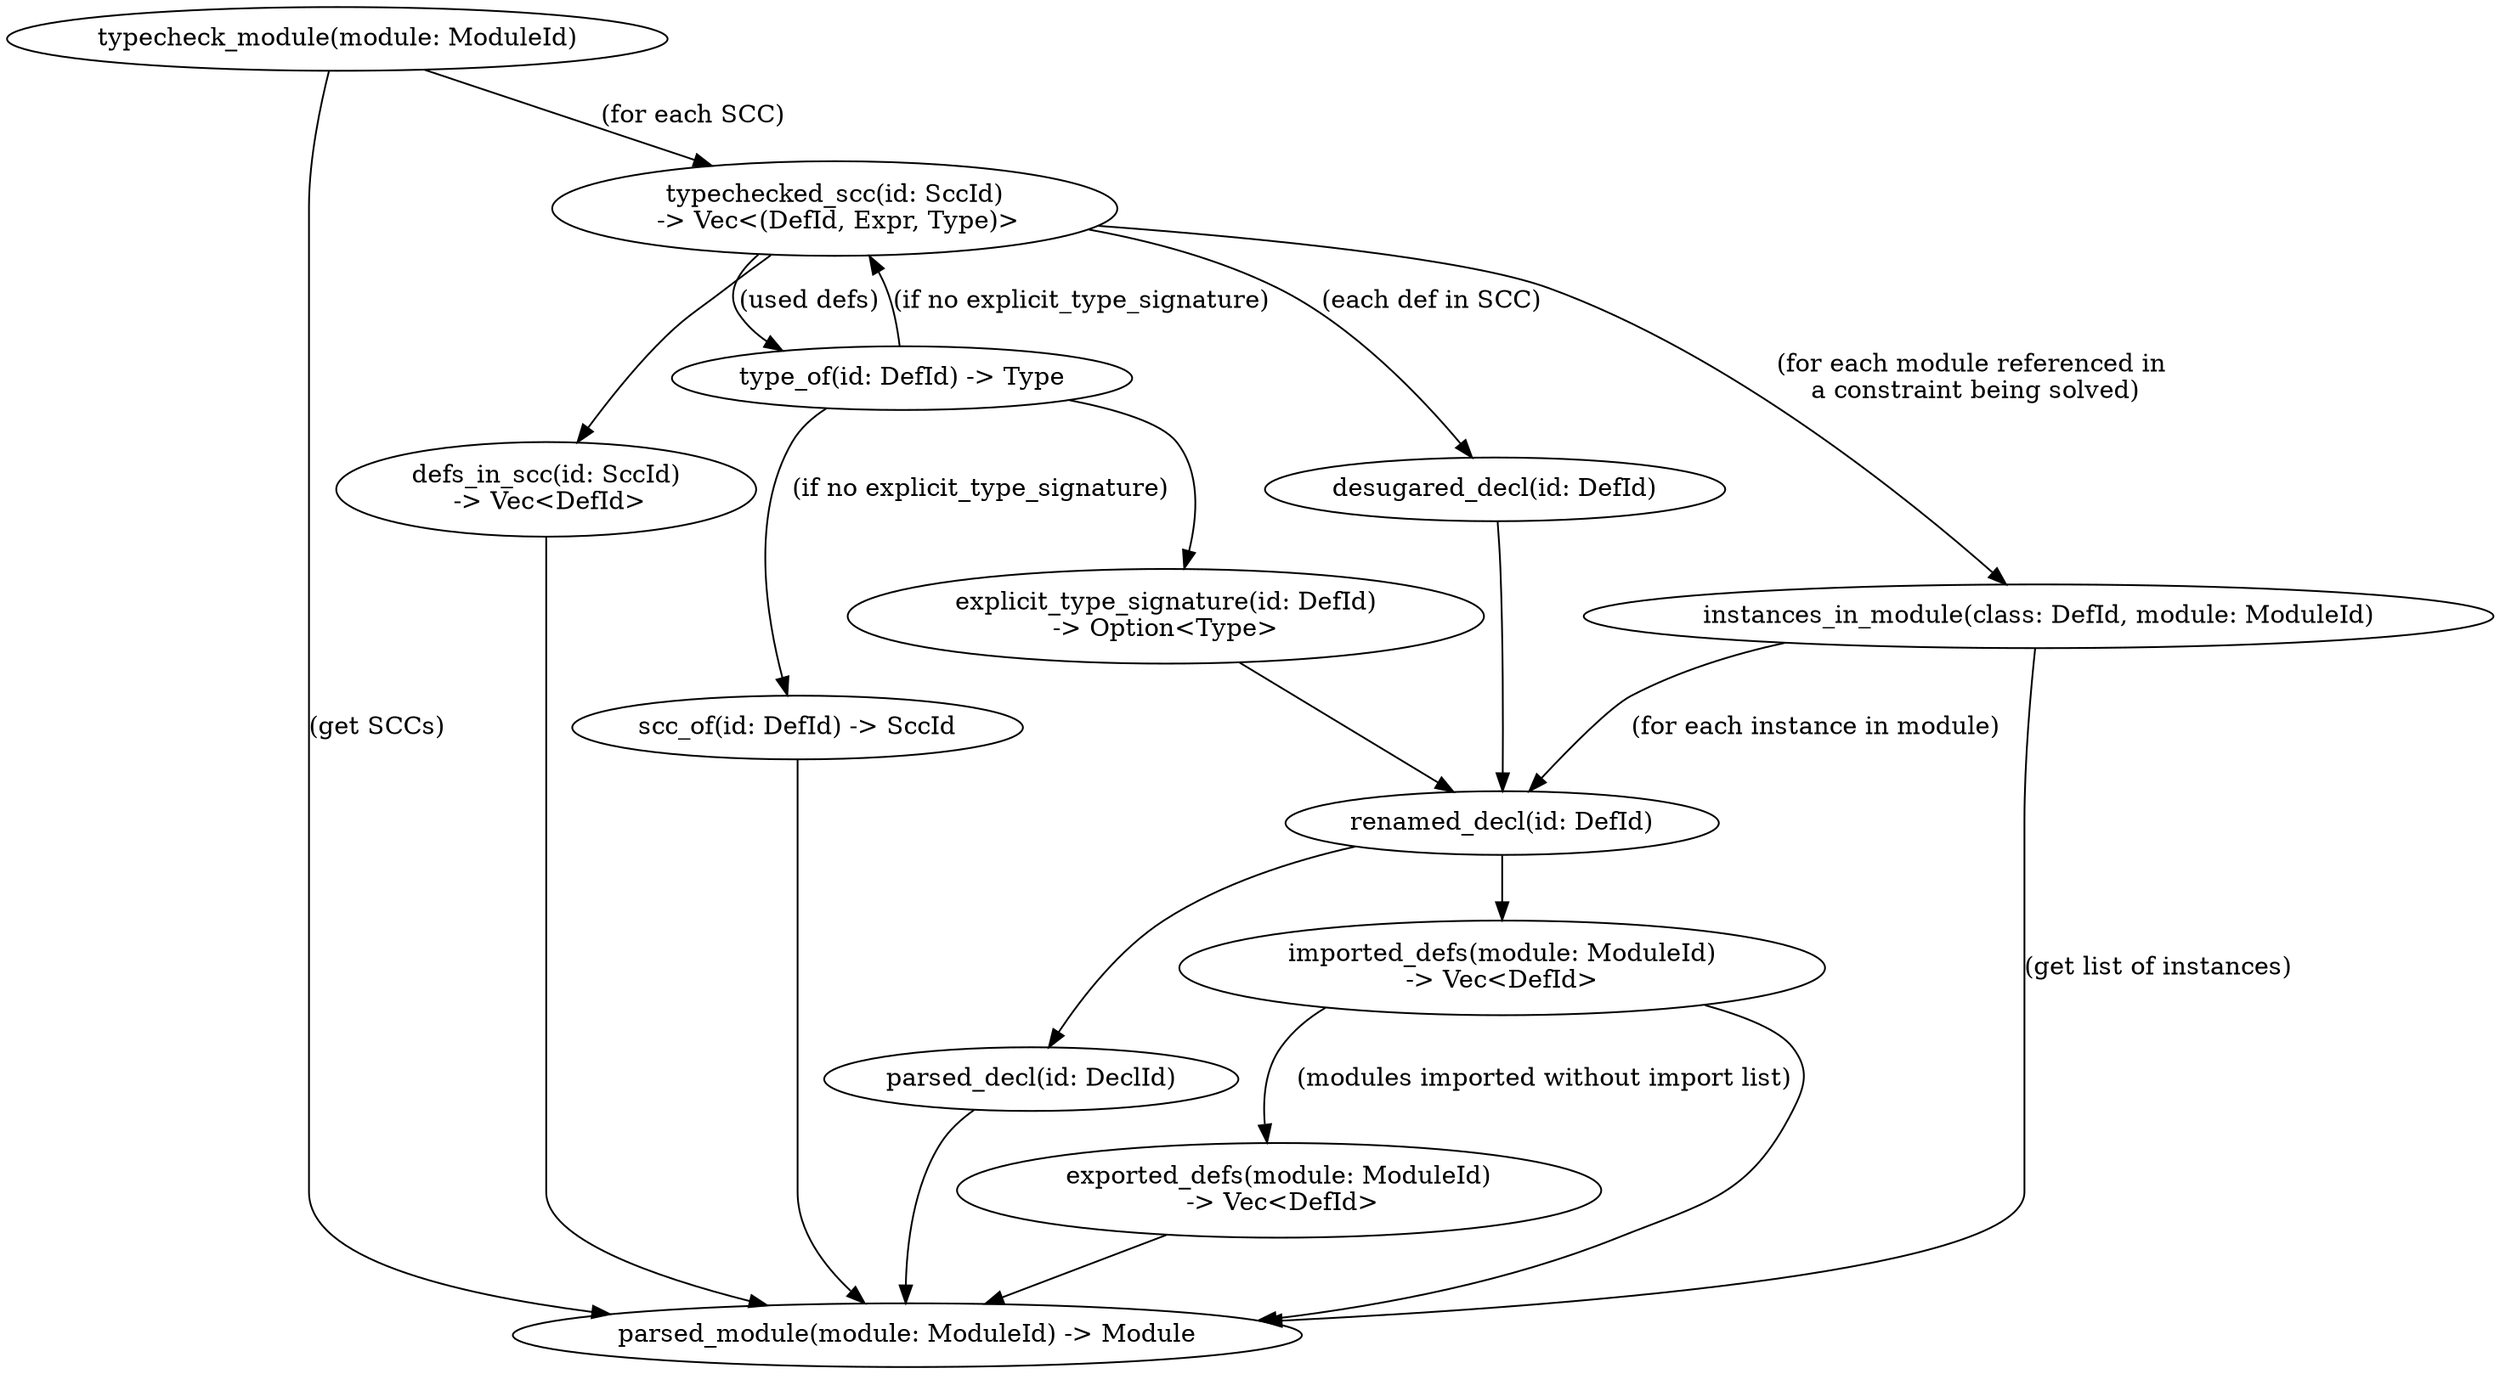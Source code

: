 digraph {
  rankdir=UD

  typecheck_module [label="typecheck_module(module: ModuleId)"]
  typecheck_module -> parsed_module [label="(get SCCs)"]
  typecheck_module -> typechecked_scc [label="(for each SCC)"]

  type_of [label="type_of(id: DefId) -> Type"]
  type_of -> scc_of [label="(if no explicit_type_signature)"]
  type_of -> typechecked_scc [label="(if no explicit_type_signature)"]
  type_of -> type_signature

  scc_of [label="scc_of(id: DefId) -> SccId"]
  scc_of -> parsed_module

  defs_in_scc [label="defs_in_scc(id: SccId)\n -> Vec<DefId>"]
  defs_in_scc -> parsed_module

  typechecked_scc [label="typechecked_scc(id: SccId)\n -> Vec<(DefId, Expr, Type)>"]
  typechecked_scc -> defs_in_scc
  typechecked_scc -> desugared_decl [label="(each def in SCC)"]
  typechecked_scc -> type_of [label="(used defs)"]
  typechecked_scc -> instances_in_module [label="(for each module referenced in\n a constraint being solved)"]

  instances_in_module [label="instances_in_module(class: DefId, module: ModuleId)"]
  instances_in_module -> renamed_decl [label="(for each instance in module)"]
  instances_in_module -> parsed_module [label="(get list of instances)"]

  type_signature [label="explicit_type_signature(id: DefId)\n-> Option<Type>"]
  type_signature -> renamed_decl

  desugared_decl [label="desugared_decl(id: DefId)"]
  desugared_decl -> renamed_decl
  
  renamed_decl [label="renamed_decl(id: DefId)"]
  renamed_decl -> parsed_decl
  renamed_decl -> imported_defs

  imported_defs [label="imported_defs(module: ModuleId)\n-> Vec<DefId>"]
  imported_defs -> parsed_module
  imported_defs -> exported_defs [label="  (modules imported without import list)"]

  exported_defs [label="exported_defs(module: ModuleId)\n -> Vec<DefId>"]
  exported_defs -> parsed_module
  
  parsed_decl -> parsed_module
  parsed_decl [label="parsed_decl(id: DeclId)"]
  parsed_module [label="parsed_module(module: ModuleId) -> Module"]
}

